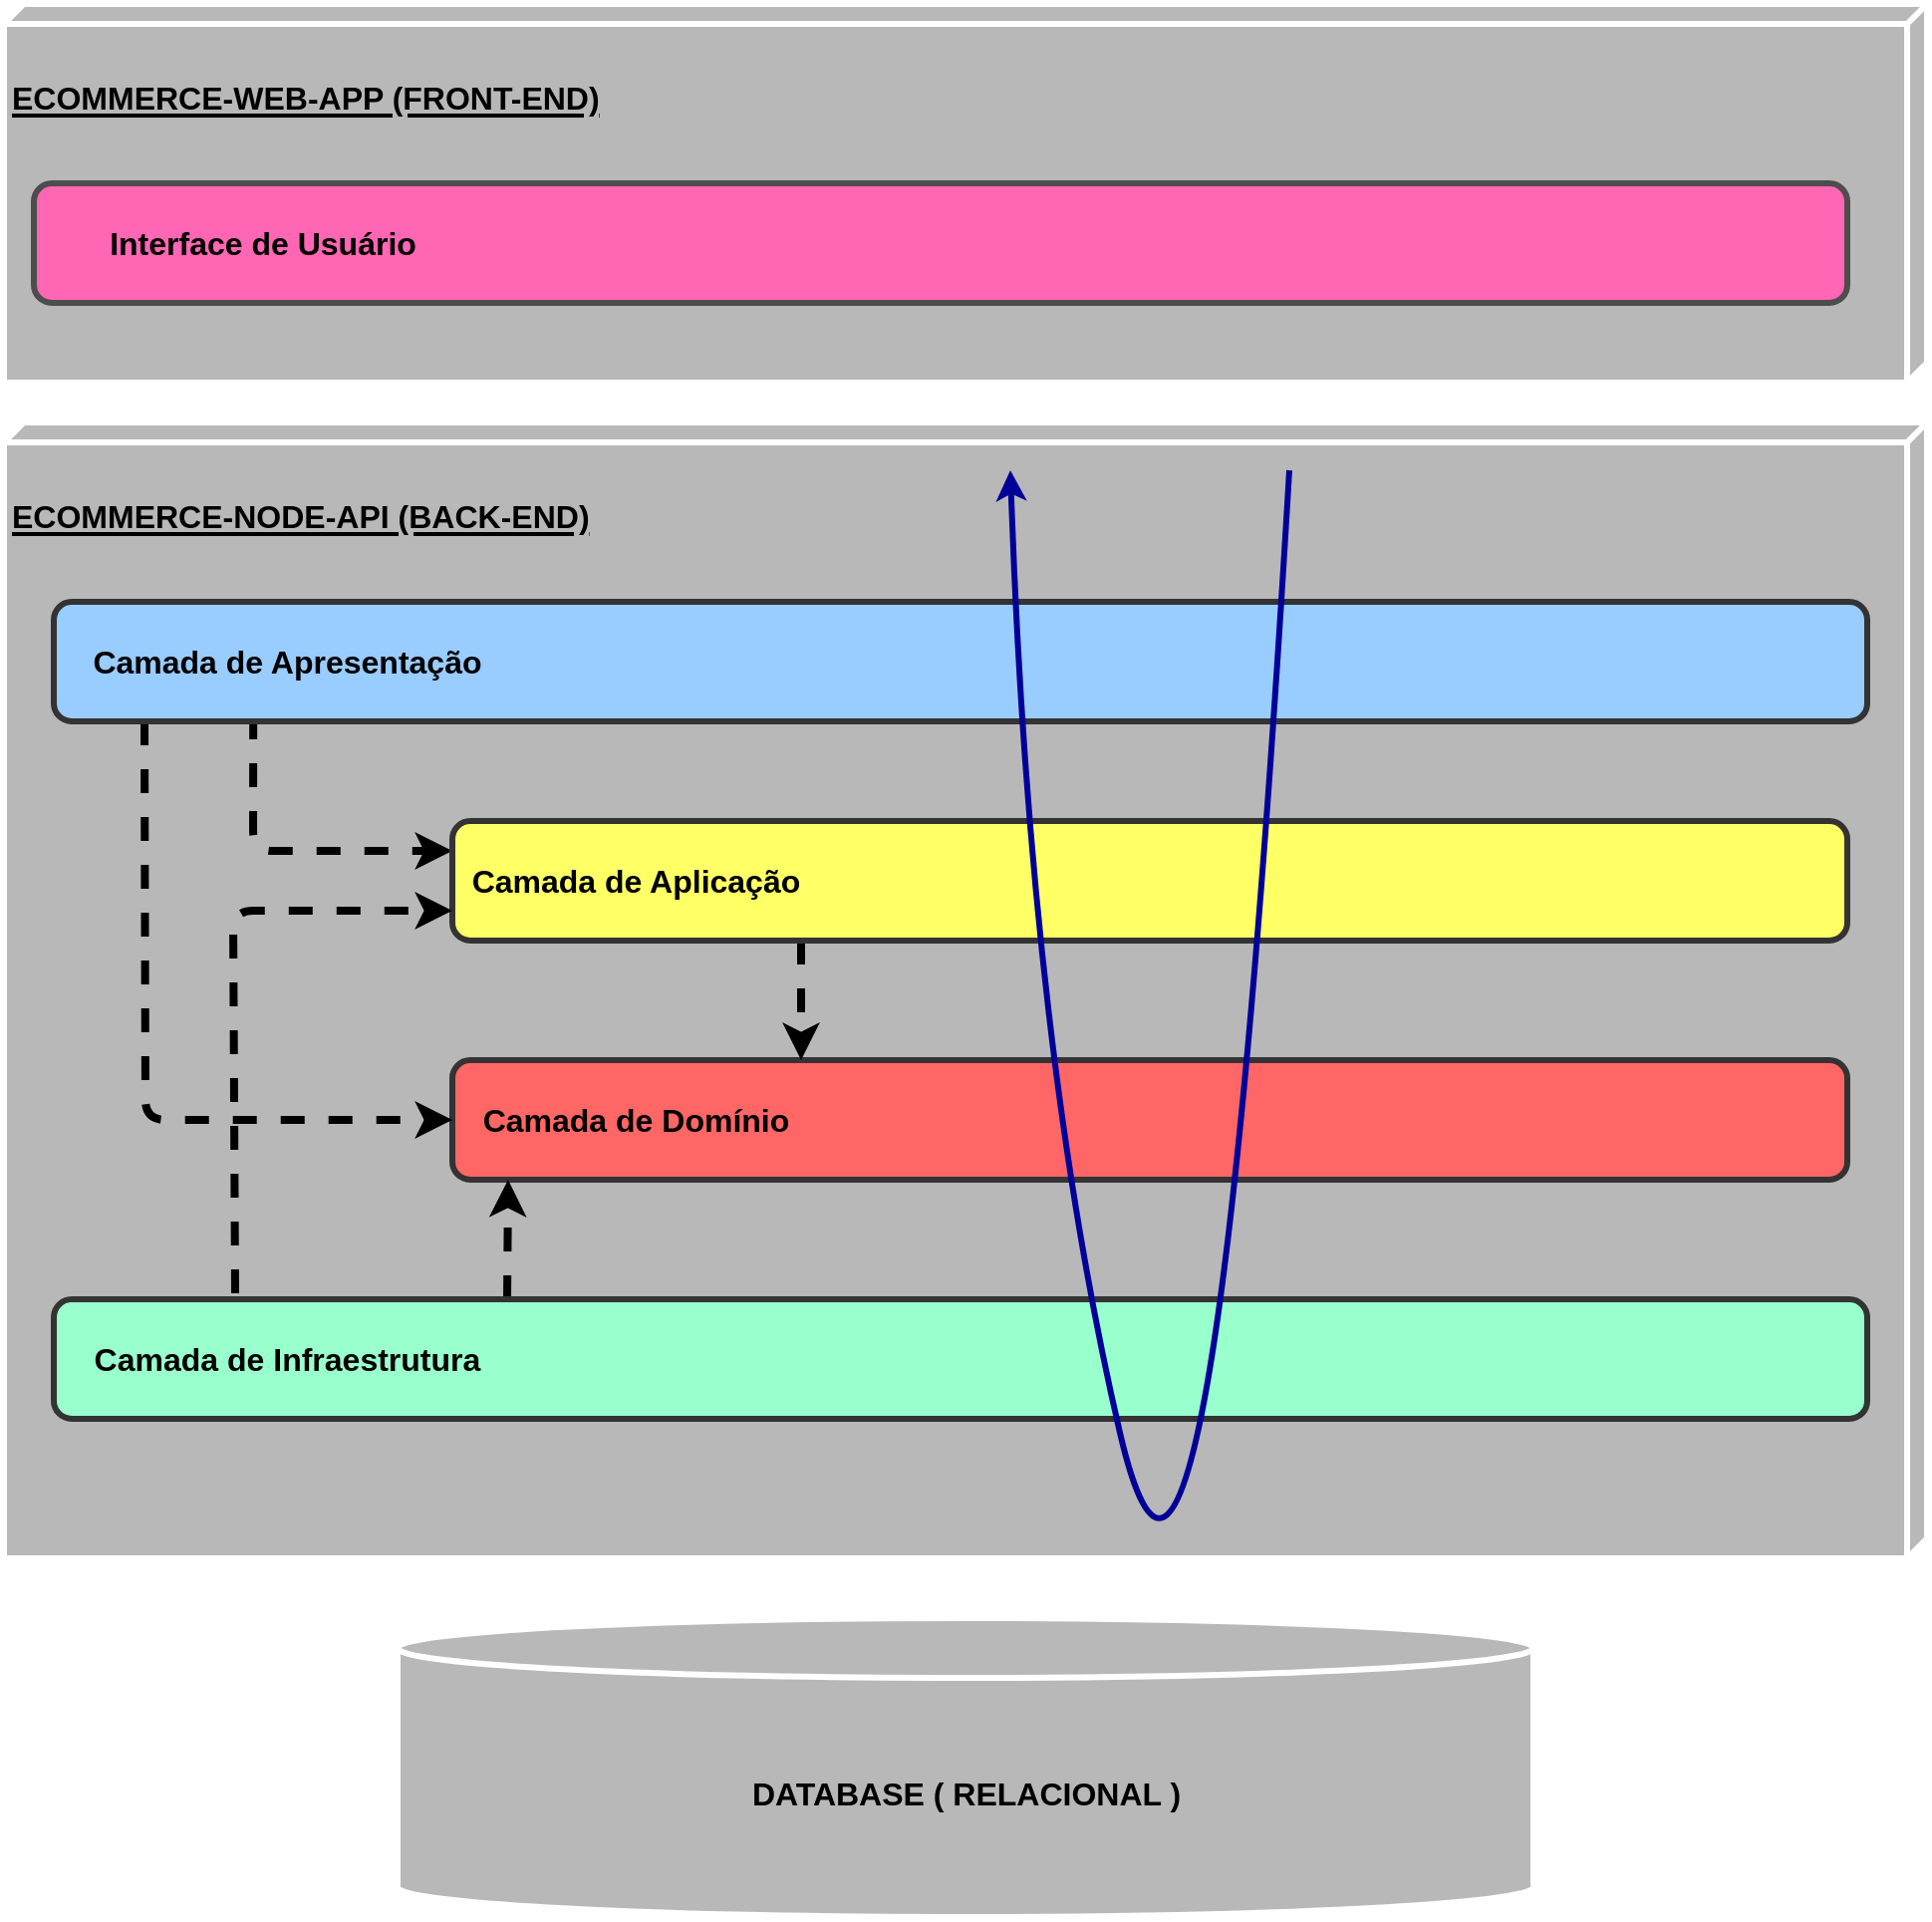 <mxfile>
    <diagram id="8CKtX1cFeEHQvU2uAylb" name="ARQUITETURA EM CAMADAS">
        <mxGraphModel dx="1164" dy="2479" grid="1" gridSize="10" guides="1" tooltips="1" connect="1" arrows="1" fold="1" page="1" pageScale="1" pageWidth="1100" pageHeight="1700" math="0" shadow="0">
            <root>
                <mxCell id="0"/>
                <mxCell id="1" parent="0"/>
                <mxCell id="2" value="&lt;h1&gt;&lt;font style=&quot;font-size: 16px;&quot;&gt;ECOMMERCE-NODE-API (BACK-END)&lt;/font&gt;&lt;/h1&gt;" style="verticalAlign=top;align=left;spacingTop=8;spacingLeft=2;spacingRight=12;shape=cube;size=10;direction=south;fontStyle=5;html=1;strokeWidth=3;fillColor=#B8B8B8;strokeColor=#FFFFFF;fontColor=#000000;" vertex="1" parent="1">
                    <mxGeometry x="25" y="90" width="965" height="570" as="geometry"/>
                </mxCell>
                <mxCell id="3" value="&lt;h1&gt;&lt;font style=&quot;font-size: 16px;&quot;&gt;ECOMMERCE-WEB-APP (FRONT-END)&lt;/font&gt;&lt;/h1&gt;" style="verticalAlign=top;align=left;spacingTop=8;spacingLeft=2;spacingRight=12;shape=cube;size=10;direction=south;fontStyle=5;html=1;strokeWidth=3;fillColor=#B8B8B8;strokeColor=#FFFFFF;fontColor=#000000;" vertex="1" parent="1">
                    <mxGeometry x="25" y="-120" width="965" height="190" as="geometry"/>
                </mxCell>
                <mxCell id="4" value="&lt;b&gt;DATABASE ( RELACIONAL )&lt;/b&gt;" style="shape=cylinder3;whiteSpace=wrap;html=1;boundedLbl=1;backgroundOutline=1;size=15;strokeColor=#FFFFFF;strokeWidth=3;fontSize=16;fontColor=#000000;fillColor=#B8B8B8;" vertex="1" parent="1">
                    <mxGeometry x="222.5" y="690" width="570" height="150" as="geometry"/>
                </mxCell>
                <mxCell id="5" value="" style="rounded=1;whiteSpace=wrap;html=1;strokeColor=#333333;strokeWidth=3;fontSize=16;fontColor=#ffffff;fillColor=#FF6666;movable=1;resizable=1;rotatable=1;deletable=1;editable=1;connectable=1;" vertex="1" parent="1">
                    <mxGeometry x="250" y="410" width="700" height="60" as="geometry"/>
                </mxCell>
                <mxCell id="6" value="&lt;b&gt;&amp;nbsp;Camada de Domínio&lt;/b&gt;" style="text;html=1;strokeColor=none;fillColor=none;align=center;verticalAlign=middle;whiteSpace=wrap;rounded=0;strokeWidth=3;fontSize=16;fontColor=#000000;movable=1;resizable=1;rotatable=1;deletable=1;editable=1;connectable=1;" vertex="1" parent="1">
                    <mxGeometry x="250" y="425" width="180" height="30" as="geometry"/>
                </mxCell>
                <mxCell id="17" style="edgeStyle=none;html=1;exitX=0.05;exitY=1;exitDx=0;exitDy=0;exitPerimeter=0;fontSize=16;fontColor=#000000;strokeWidth=4;strokeColor=#000000;dashed=1;entryX=0;entryY=0.5;entryDx=0;entryDy=0;" edge="1" parent="1" source="9" target="6">
                    <mxGeometry relative="1" as="geometry">
                        <mxPoint x="250" y="320" as="targetPoint"/>
                        <Array as="points">
                            <mxPoint x="96" y="440"/>
                        </Array>
                    </mxGeometry>
                </mxCell>
                <mxCell id="19" style="edgeStyle=none;html=1;exitX=0.11;exitY=0.95;exitDx=0;exitDy=0;exitPerimeter=0;entryX=0;entryY=0;entryDx=0;entryDy=0;dashed=1;strokeColor=#000000;strokeWidth=4;fontSize=16;fontColor=#000000;" edge="1" parent="1" source="9" target="14">
                    <mxGeometry relative="1" as="geometry">
                        <Array as="points">
                            <mxPoint x="150" y="305"/>
                        </Array>
                    </mxGeometry>
                </mxCell>
                <mxCell id="9" value="" style="rounded=1;whiteSpace=wrap;html=1;strokeColor=#333333;strokeWidth=3;fontSize=16;fontColor=#ffffff;fillColor=#99CCFF;movable=1;resizable=1;rotatable=1;deletable=1;editable=1;connectable=1;points=[[0,0,0,0,0],[0,0.25,0,0,0],[0,0.5,0,0,0],[0,0.75,0,0,0],[0,1,0,0,0],[0.05,1,0,0,0],[0.11,0.95,0,0,0],[0.25,0,0,0,0],[0.5,0,0,0,0],[0.75,0,0,0,0],[0.75,1,0,0,0],[1,0,0,0,0],[1,0.25,0,0,0],[1,0.5,0,0,0],[1,0.75,0,0,0],[1,1,0,0,0]];" vertex="1" parent="1">
                    <mxGeometry x="50" y="180" width="910" height="60" as="geometry"/>
                </mxCell>
                <mxCell id="10" value="&lt;b&gt;&amp;nbsp;Camada de Apresentação&lt;/b&gt;" style="text;html=1;strokeColor=none;fillColor=none;align=center;verticalAlign=middle;whiteSpace=wrap;rounded=0;strokeWidth=3;fontSize=16;fontColor=#000000;movable=1;resizable=1;rotatable=1;deletable=1;editable=1;connectable=1;" vertex="1" parent="1">
                    <mxGeometry x="50" y="195" width="230" height="30" as="geometry"/>
                </mxCell>
                <mxCell id="11" value="" style="rounded=1;whiteSpace=wrap;html=1;strokeColor=#4D4D4D;strokeWidth=3;fontSize=16;fontColor=#ffffff;fillColor=#FF66B3;movable=1;resizable=1;rotatable=1;deletable=1;editable=1;connectable=1;" vertex="1" parent="1">
                    <mxGeometry x="40" y="-30" width="910" height="60" as="geometry"/>
                </mxCell>
                <mxCell id="12" value="&lt;b&gt;Interface de Usuário&lt;/b&gt;" style="text;html=1;strokeColor=none;fillColor=none;align=center;verticalAlign=middle;whiteSpace=wrap;rounded=0;strokeWidth=3;fontSize=16;fontColor=#000000;movable=1;resizable=1;rotatable=1;deletable=1;editable=1;connectable=1;" vertex="1" parent="1">
                    <mxGeometry x="40" y="-15" width="230" height="30" as="geometry"/>
                </mxCell>
                <mxCell id="18" style="edgeStyle=none;html=1;exitX=0.25;exitY=1;exitDx=0;exitDy=0;entryX=0.25;entryY=0;entryDx=0;entryDy=0;dashed=1;strokeColor=#000000;strokeWidth=4;fontSize=16;fontColor=#000000;" edge="1" parent="1" source="13" target="5">
                    <mxGeometry relative="1" as="geometry"/>
                </mxCell>
                <mxCell id="13" value="" style="rounded=1;whiteSpace=wrap;html=1;strokeColor=#333333;strokeWidth=3;fontSize=16;fontColor=#ffffff;fillColor=#FFFF66;movable=1;resizable=1;rotatable=1;deletable=1;editable=1;connectable=1;" vertex="1" parent="1">
                    <mxGeometry x="250" y="290" width="700" height="60" as="geometry"/>
                </mxCell>
                <mxCell id="14" value="&lt;b&gt;&amp;nbsp;Camada de Aplicação&lt;/b&gt;" style="text;html=1;strokeColor=none;fillColor=none;align=center;verticalAlign=middle;whiteSpace=wrap;rounded=0;strokeWidth=3;fontSize=16;fontColor=#000000;movable=1;resizable=1;rotatable=1;deletable=1;editable=1;connectable=1;" vertex="1" parent="1">
                    <mxGeometry x="250" y="305" width="180" height="30" as="geometry"/>
                </mxCell>
                <mxCell id="20" style="edgeStyle=none;html=1;exitX=0.25;exitY=0;exitDx=0;exitDy=0;entryX=0.04;entryY=1;entryDx=0;entryDy=0;entryPerimeter=0;dashed=1;strokeColor=#000000;strokeWidth=4;fontSize=16;fontColor=#000000;" edge="1" parent="1" source="15" target="5">
                    <mxGeometry relative="1" as="geometry"/>
                </mxCell>
                <mxCell id="21" style="edgeStyle=none;html=1;exitX=0.1;exitY=0;exitDx=0;exitDy=-3;exitPerimeter=0;entryX=0;entryY=1;entryDx=0;entryDy=0;dashed=1;strokeColor=#000000;strokeWidth=4;fontSize=16;fontColor=#000000;" edge="1" parent="1" source="15" target="14">
                    <mxGeometry relative="1" as="geometry">
                        <Array as="points">
                            <mxPoint x="140" y="335"/>
                        </Array>
                    </mxGeometry>
                </mxCell>
                <mxCell id="15" value="" style="rounded=1;whiteSpace=wrap;html=1;strokeColor=#333333;strokeWidth=3;fontSize=16;fontColor=#ffffff;fillColor=#99FFCC;movable=1;resizable=1;rotatable=1;deletable=1;editable=1;connectable=1;points=[[0,0,0,0,0],[0,0.25,0,0,0],[0,0.5,0,0,0],[0,0.75,0,0,0],[0,1,0,0,0],[0.1,0,0,0,-3],[0.25,0,0,0,0],[0.25,1,0,0,0],[0.5,1,0,0,0],[0.75,0,0,0,0],[0.75,1,0,0,0],[1,0,0,0,0],[1,0.25,0,0,0],[1,0.5,0,0,0],[1,0.75,0,0,0],[1,1,0,0,0]];" vertex="1" parent="1">
                    <mxGeometry x="50" y="530" width="910" height="60" as="geometry"/>
                </mxCell>
                <mxCell id="16" value="&lt;b&gt;&amp;nbsp;Camada de Infraestrutura&lt;/b&gt;" style="text;html=1;strokeColor=none;fillColor=none;align=center;verticalAlign=middle;whiteSpace=wrap;rounded=0;strokeWidth=3;fontSize=16;fontColor=#000000;movable=1;resizable=1;rotatable=1;deletable=1;editable=1;connectable=1;" vertex="1" parent="1">
                    <mxGeometry x="50" y="545" width="230" height="30" as="geometry"/>
                </mxCell>
                <mxCell id="22" value="" style="curved=1;endArrow=classic;html=1;strokeColor=#000099;strokeWidth=3;fontSize=16;fontColor=#000000;" edge="1" parent="1">
                    <mxGeometry width="50" height="50" relative="1" as="geometry">
                        <mxPoint x="670" y="114" as="sourcePoint"/>
                        <mxPoint x="530" y="114" as="targetPoint"/>
                        <Array as="points">
                            <mxPoint x="630" y="790"/>
                            <mxPoint x="540" y="404"/>
                        </Array>
                    </mxGeometry>
                </mxCell>
            </root>
        </mxGraphModel>
    </diagram>
</mxfile>